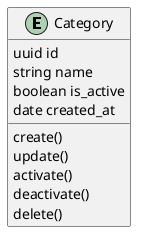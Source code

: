@startuml
    entity Category
    Category : uuid id
    Category : string name
    Category : boolean is_active
    Category : date created_at

    Category : create()
    Category : update()
    Category : activate()
    Category : deactivate()
    Category : delete()

@enduml